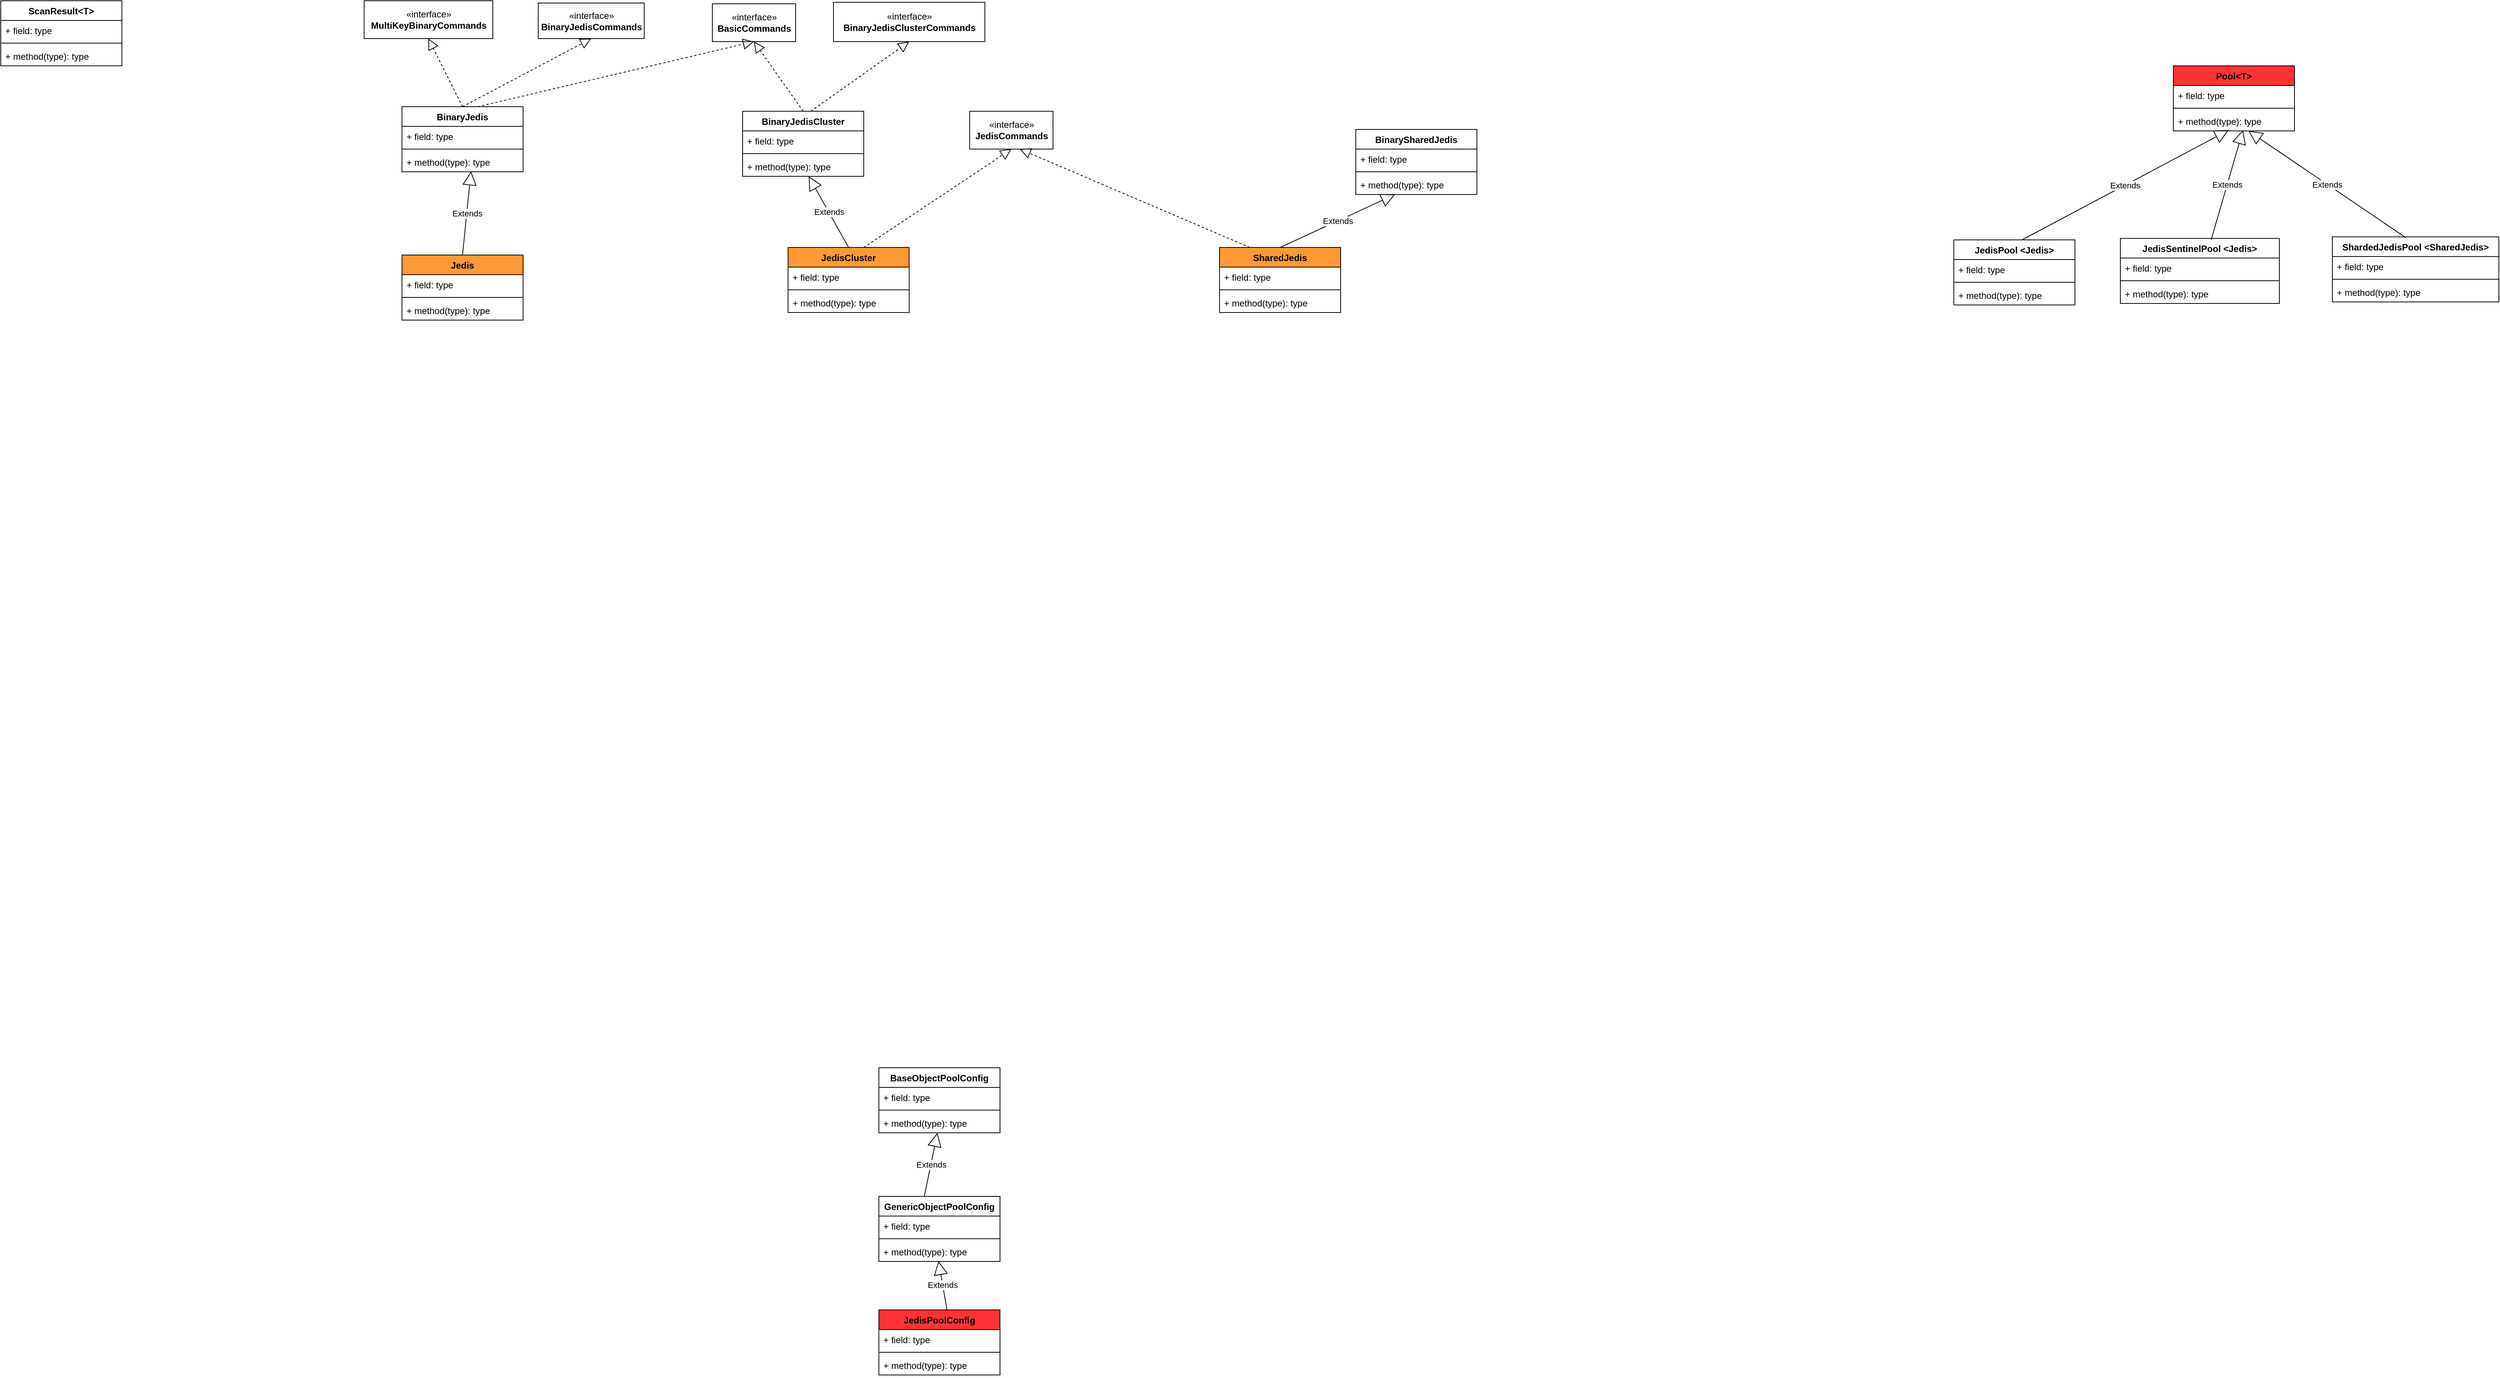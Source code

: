 <mxfile version="13.9.8" type="device"><diagram id="zHo9ZQIUBLA-3ywJ099l" name="第 1 页"><mxGraphModel dx="1395" dy="704" grid="1" gridSize="10" guides="1" tooltips="1" connect="1" arrows="1" fold="1" page="1" pageScale="1" pageWidth="33000" pageHeight="46081" math="0" shadow="0"><root><mxCell id="0"/><mxCell id="1" parent="0"/><mxCell id="RMdQdGHedfBJhvrGw7xz-1" value="ScanResult&lt;T&gt;" style="swimlane;fontStyle=1;align=center;verticalAlign=top;childLayout=stackLayout;horizontal=1;startSize=26;horizontalStack=0;resizeParent=1;resizeParentMax=0;resizeLast=0;collapsible=1;marginBottom=0;" parent="1" vertex="1"><mxGeometry x="320" y="240" width="160" height="86" as="geometry"/></mxCell><mxCell id="RMdQdGHedfBJhvrGw7xz-2" value="+ field: type" style="text;strokeColor=none;fillColor=none;align=left;verticalAlign=top;spacingLeft=4;spacingRight=4;overflow=hidden;rotatable=0;points=[[0,0.5],[1,0.5]];portConstraint=eastwest;" parent="RMdQdGHedfBJhvrGw7xz-1" vertex="1"><mxGeometry y="26" width="160" height="26" as="geometry"/></mxCell><mxCell id="RMdQdGHedfBJhvrGw7xz-3" value="" style="line;strokeWidth=1;fillColor=none;align=left;verticalAlign=middle;spacingTop=-1;spacingLeft=3;spacingRight=3;rotatable=0;labelPosition=right;points=[];portConstraint=eastwest;" parent="RMdQdGHedfBJhvrGw7xz-1" vertex="1"><mxGeometry y="52" width="160" height="8" as="geometry"/></mxCell><mxCell id="RMdQdGHedfBJhvrGw7xz-4" value="+ method(type): type" style="text;strokeColor=none;fillColor=none;align=left;verticalAlign=top;spacingLeft=4;spacingRight=4;overflow=hidden;rotatable=0;points=[[0,0.5],[1,0.5]];portConstraint=eastwest;" parent="RMdQdGHedfBJhvrGw7xz-1" vertex="1"><mxGeometry y="60" width="160" height="26" as="geometry"/></mxCell><mxCell id="Lz0G5NmukoS1yir2PJES-1" value="JedisCluster" style="swimlane;fontStyle=1;align=center;verticalAlign=top;childLayout=stackLayout;horizontal=1;startSize=26;horizontalStack=0;resizeParent=1;resizeParentMax=0;resizeLast=0;collapsible=1;marginBottom=0;fillColor=#FF9933;" parent="1" vertex="1"><mxGeometry x="1360" y="566" width="160" height="86" as="geometry"/></mxCell><mxCell id="Lz0G5NmukoS1yir2PJES-9" value="Extends" style="endArrow=block;endSize=16;endFill=0;html=1;" parent="Lz0G5NmukoS1yir2PJES-1" target="Lz0G5NmukoS1yir2PJES-8" edge="1"><mxGeometry width="160" relative="1" as="geometry"><mxPoint x="80" as="sourcePoint"/><mxPoint x="240" as="targetPoint"/></mxGeometry></mxCell><mxCell id="Lz0G5NmukoS1yir2PJES-11" value="" style="endArrow=block;dashed=1;endFill=0;endSize=12;html=1;entryX=0.5;entryY=1;entryDx=0;entryDy=0;" parent="Lz0G5NmukoS1yir2PJES-1" target="Lz0G5NmukoS1yir2PJES-10" edge="1"><mxGeometry width="160" relative="1" as="geometry"><mxPoint x="100" as="sourcePoint"/><mxPoint x="260" as="targetPoint"/></mxGeometry></mxCell><mxCell id="Lz0G5NmukoS1yir2PJES-2" value="+ field: type" style="text;strokeColor=none;fillColor=none;align=left;verticalAlign=top;spacingLeft=4;spacingRight=4;overflow=hidden;rotatable=0;points=[[0,0.5],[1,0.5]];portConstraint=eastwest;" parent="Lz0G5NmukoS1yir2PJES-1" vertex="1"><mxGeometry y="26" width="160" height="26" as="geometry"/></mxCell><mxCell id="Lz0G5NmukoS1yir2PJES-3" value="" style="line;strokeWidth=1;fillColor=none;align=left;verticalAlign=middle;spacingTop=-1;spacingLeft=3;spacingRight=3;rotatable=0;labelPosition=right;points=[];portConstraint=eastwest;" parent="Lz0G5NmukoS1yir2PJES-1" vertex="1"><mxGeometry y="52" width="160" height="8" as="geometry"/></mxCell><mxCell id="Lz0G5NmukoS1yir2PJES-4" value="+ method(type): type" style="text;strokeColor=none;fillColor=none;align=left;verticalAlign=top;spacingLeft=4;spacingRight=4;overflow=hidden;rotatable=0;points=[[0,0.5],[1,0.5]];portConstraint=eastwest;" parent="Lz0G5NmukoS1yir2PJES-1" vertex="1"><mxGeometry y="60" width="160" height="26" as="geometry"/></mxCell><mxCell id="Lz0G5NmukoS1yir2PJES-5" value="BinaryJedisCluster" style="swimlane;fontStyle=1;align=center;verticalAlign=top;childLayout=stackLayout;horizontal=1;startSize=26;horizontalStack=0;resizeParent=1;resizeParentMax=0;resizeLast=0;collapsible=1;marginBottom=0;" parent="1" vertex="1"><mxGeometry x="1300" y="386" width="160" height="86" as="geometry"/></mxCell><mxCell id="Lz0G5NmukoS1yir2PJES-15" value="" style="endArrow=block;dashed=1;endFill=0;endSize=12;html=1;entryX=0.5;entryY=1;entryDx=0;entryDy=0;" parent="Lz0G5NmukoS1yir2PJES-5" target="Lz0G5NmukoS1yir2PJES-12" edge="1"><mxGeometry width="160" relative="1" as="geometry"><mxPoint x="80" as="sourcePoint"/><mxPoint x="240" as="targetPoint"/></mxGeometry></mxCell><mxCell id="Lz0G5NmukoS1yir2PJES-18" value="" style="endArrow=block;dashed=1;endFill=0;endSize=12;html=1;entryX=0.5;entryY=1;entryDx=0;entryDy=0;" parent="Lz0G5NmukoS1yir2PJES-5" target="Lz0G5NmukoS1yir2PJES-16" edge="1"><mxGeometry width="160" relative="1" as="geometry"><mxPoint x="90" as="sourcePoint"/><mxPoint x="250" as="targetPoint"/></mxGeometry></mxCell><mxCell id="Lz0G5NmukoS1yir2PJES-6" value="+ field: type" style="text;strokeColor=none;fillColor=none;align=left;verticalAlign=top;spacingLeft=4;spacingRight=4;overflow=hidden;rotatable=0;points=[[0,0.5],[1,0.5]];portConstraint=eastwest;" parent="Lz0G5NmukoS1yir2PJES-5" vertex="1"><mxGeometry y="26" width="160" height="26" as="geometry"/></mxCell><mxCell id="Lz0G5NmukoS1yir2PJES-7" value="" style="line;strokeWidth=1;fillColor=none;align=left;verticalAlign=middle;spacingTop=-1;spacingLeft=3;spacingRight=3;rotatable=0;labelPosition=right;points=[];portConstraint=eastwest;" parent="Lz0G5NmukoS1yir2PJES-5" vertex="1"><mxGeometry y="52" width="160" height="8" as="geometry"/></mxCell><mxCell id="Lz0G5NmukoS1yir2PJES-8" value="+ method(type): type" style="text;strokeColor=none;fillColor=none;align=left;verticalAlign=top;spacingLeft=4;spacingRight=4;overflow=hidden;rotatable=0;points=[[0,0.5],[1,0.5]];portConstraint=eastwest;" parent="Lz0G5NmukoS1yir2PJES-5" vertex="1"><mxGeometry y="60" width="160" height="26" as="geometry"/></mxCell><mxCell id="Lz0G5NmukoS1yir2PJES-10" value="«interface»&lt;br&gt;&lt;b&gt;JedisCommands&lt;/b&gt;" style="html=1;" parent="1" vertex="1"><mxGeometry x="1600" y="386" width="110" height="50" as="geometry"/></mxCell><mxCell id="Lz0G5NmukoS1yir2PJES-12" value="«interface»&lt;br&gt;&lt;b&gt;BasicCommands&lt;/b&gt;" style="html=1;" parent="1" vertex="1"><mxGeometry x="1260" y="244" width="110" height="50" as="geometry"/></mxCell><mxCell id="Lz0G5NmukoS1yir2PJES-16" value="«interface»&lt;br&gt;&lt;b&gt;BinaryJedisClusterCommands&lt;/b&gt;" style="html=1;" parent="1" vertex="1"><mxGeometry x="1420" y="242" width="200" height="52" as="geometry"/></mxCell><mxCell id="Lz0G5NmukoS1yir2PJES-19" value="Jedis" style="swimlane;fontStyle=1;align=center;verticalAlign=top;childLayout=stackLayout;horizontal=1;startSize=26;horizontalStack=0;resizeParent=1;resizeParentMax=0;resizeLast=0;collapsible=1;marginBottom=0;fillColor=#FF9933;" parent="1" vertex="1"><mxGeometry x="850" y="576" width="160" height="86" as="geometry"/></mxCell><mxCell id="Lz0G5NmukoS1yir2PJES-20" value="+ field: type" style="text;strokeColor=none;fillColor=none;align=left;verticalAlign=top;spacingLeft=4;spacingRight=4;overflow=hidden;rotatable=0;points=[[0,0.5],[1,0.5]];portConstraint=eastwest;" parent="Lz0G5NmukoS1yir2PJES-19" vertex="1"><mxGeometry y="26" width="160" height="26" as="geometry"/></mxCell><mxCell id="Lz0G5NmukoS1yir2PJES-21" value="" style="line;strokeWidth=1;fillColor=none;align=left;verticalAlign=middle;spacingTop=-1;spacingLeft=3;spacingRight=3;rotatable=0;labelPosition=right;points=[];portConstraint=eastwest;" parent="Lz0G5NmukoS1yir2PJES-19" vertex="1"><mxGeometry y="52" width="160" height="8" as="geometry"/></mxCell><mxCell id="Lz0G5NmukoS1yir2PJES-22" value="+ method(type): type" style="text;strokeColor=none;fillColor=none;align=left;verticalAlign=top;spacingLeft=4;spacingRight=4;overflow=hidden;rotatable=0;points=[[0,0.5],[1,0.5]];portConstraint=eastwest;" parent="Lz0G5NmukoS1yir2PJES-19" vertex="1"><mxGeometry y="60" width="160" height="26" as="geometry"/></mxCell><mxCell id="Lz0G5NmukoS1yir2PJES-23" value="BinaryJedis" style="swimlane;fontStyle=1;align=center;verticalAlign=top;childLayout=stackLayout;horizontal=1;startSize=26;horizontalStack=0;resizeParent=1;resizeParentMax=0;resizeLast=0;collapsible=1;marginBottom=0;" parent="1" vertex="1"><mxGeometry x="850" y="380" width="160" height="86" as="geometry"/></mxCell><mxCell id="Lz0G5NmukoS1yir2PJES-28" value="" style="endArrow=block;dashed=1;endFill=0;endSize=12;html=1;entryX=0.5;entryY=1;entryDx=0;entryDy=0;" parent="Lz0G5NmukoS1yir2PJES-23" target="Lz0G5NmukoS1yir2PJES-12" edge="1"><mxGeometry width="160" relative="1" as="geometry"><mxPoint x="100" as="sourcePoint"/><mxPoint x="260" as="targetPoint"/></mxGeometry></mxCell><mxCell id="Lz0G5NmukoS1yir2PJES-32" value="" style="endArrow=block;dashed=1;endFill=0;endSize=12;html=1;entryX=0.5;entryY=1;entryDx=0;entryDy=0;" parent="Lz0G5NmukoS1yir2PJES-23" target="Lz0G5NmukoS1yir2PJES-31" edge="1"><mxGeometry width="160" relative="1" as="geometry"><mxPoint x="80" as="sourcePoint"/><mxPoint x="240" as="targetPoint"/></mxGeometry></mxCell><mxCell id="Lz0G5NmukoS1yir2PJES-24" value="+ field: type" style="text;strokeColor=none;fillColor=none;align=left;verticalAlign=top;spacingLeft=4;spacingRight=4;overflow=hidden;rotatable=0;points=[[0,0.5],[1,0.5]];portConstraint=eastwest;" parent="Lz0G5NmukoS1yir2PJES-23" vertex="1"><mxGeometry y="26" width="160" height="26" as="geometry"/></mxCell><mxCell id="Lz0G5NmukoS1yir2PJES-25" value="" style="line;strokeWidth=1;fillColor=none;align=left;verticalAlign=middle;spacingTop=-1;spacingLeft=3;spacingRight=3;rotatable=0;labelPosition=right;points=[];portConstraint=eastwest;" parent="Lz0G5NmukoS1yir2PJES-23" vertex="1"><mxGeometry y="52" width="160" height="8" as="geometry"/></mxCell><mxCell id="Lz0G5NmukoS1yir2PJES-26" value="+ method(type): type" style="text;strokeColor=none;fillColor=none;align=left;verticalAlign=top;spacingLeft=4;spacingRight=4;overflow=hidden;rotatable=0;points=[[0,0.5],[1,0.5]];portConstraint=eastwest;" parent="Lz0G5NmukoS1yir2PJES-23" vertex="1"><mxGeometry y="60" width="160" height="26" as="geometry"/></mxCell><mxCell id="Lz0G5NmukoS1yir2PJES-27" value="Extends" style="endArrow=block;endSize=16;endFill=0;html=1;entryX=0.57;entryY=0.974;entryDx=0;entryDy=0;entryPerimeter=0;exitX=0.5;exitY=0;exitDx=0;exitDy=0;" parent="1" source="Lz0G5NmukoS1yir2PJES-19" target="Lz0G5NmukoS1yir2PJES-26" edge="1"><mxGeometry width="160" relative="1" as="geometry"><mxPoint x="1030" y="570" as="sourcePoint"/><mxPoint x="1190" y="570" as="targetPoint"/></mxGeometry></mxCell><mxCell id="Lz0G5NmukoS1yir2PJES-29" value="«interface»&lt;br&gt;&lt;b&gt;BinaryJedisCommands&lt;/b&gt;" style="html=1;" parent="1" vertex="1"><mxGeometry x="1030" y="243" width="140" height="47" as="geometry"/></mxCell><mxCell id="Lz0G5NmukoS1yir2PJES-30" value="" style="endArrow=block;dashed=1;endFill=0;endSize=12;html=1;entryX=0.5;entryY=1;entryDx=0;entryDy=0;exitX=0.5;exitY=0;exitDx=0;exitDy=0;" parent="1" source="Lz0G5NmukoS1yir2PJES-23" target="Lz0G5NmukoS1yir2PJES-29" edge="1"><mxGeometry width="160" relative="1" as="geometry"><mxPoint x="1100" y="390" as="sourcePoint"/><mxPoint x="1260" y="390" as="targetPoint"/></mxGeometry></mxCell><mxCell id="Lz0G5NmukoS1yir2PJES-31" value="«interface»&lt;br&gt;&lt;b&gt;MultiKeyBinaryCommands&lt;/b&gt;" style="html=1;" parent="1" vertex="1"><mxGeometry x="800" y="240" width="170" height="50" as="geometry"/></mxCell><mxCell id="Lz0G5NmukoS1yir2PJES-33" value="Pool&lt;T&gt;" style="swimlane;fontStyle=1;align=center;verticalAlign=top;childLayout=stackLayout;horizontal=1;startSize=26;horizontalStack=0;resizeParent=1;resizeParentMax=0;resizeLast=0;collapsible=1;marginBottom=0;fillColor=#FF3333;" parent="1" vertex="1"><mxGeometry x="3190" y="326" width="160" height="86" as="geometry"/></mxCell><mxCell id="Lz0G5NmukoS1yir2PJES-34" value="+ field: type" style="text;strokeColor=none;fillColor=none;align=left;verticalAlign=top;spacingLeft=4;spacingRight=4;overflow=hidden;rotatable=0;points=[[0,0.5],[1,0.5]];portConstraint=eastwest;" parent="Lz0G5NmukoS1yir2PJES-33" vertex="1"><mxGeometry y="26" width="160" height="26" as="geometry"/></mxCell><mxCell id="Lz0G5NmukoS1yir2PJES-35" value="" style="line;strokeWidth=1;fillColor=none;align=left;verticalAlign=middle;spacingTop=-1;spacingLeft=3;spacingRight=3;rotatable=0;labelPosition=right;points=[];portConstraint=eastwest;" parent="Lz0G5NmukoS1yir2PJES-33" vertex="1"><mxGeometry y="52" width="160" height="8" as="geometry"/></mxCell><mxCell id="Lz0G5NmukoS1yir2PJES-36" value="+ method(type): type" style="text;strokeColor=none;fillColor=none;align=left;verticalAlign=top;spacingLeft=4;spacingRight=4;overflow=hidden;rotatable=0;points=[[0,0.5],[1,0.5]];portConstraint=eastwest;" parent="Lz0G5NmukoS1yir2PJES-33" vertex="1"><mxGeometry y="60" width="160" height="26" as="geometry"/></mxCell><mxCell id="Lz0G5NmukoS1yir2PJES-37" value="JedisPool &lt;Jedis&gt;" style="swimlane;fontStyle=1;align=center;verticalAlign=top;childLayout=stackLayout;horizontal=1;startSize=26;horizontalStack=0;resizeParent=1;resizeParentMax=0;resizeLast=0;collapsible=1;marginBottom=0;fillColor=#FFFFFF;" parent="1" vertex="1"><mxGeometry x="2900" y="556" width="160" height="86" as="geometry"/></mxCell><mxCell id="Lz0G5NmukoS1yir2PJES-41" value="Extends" style="endArrow=block;endSize=16;endFill=0;html=1;entryX=0.456;entryY=0.962;entryDx=0;entryDy=0;entryPerimeter=0;" parent="Lz0G5NmukoS1yir2PJES-37" target="Lz0G5NmukoS1yir2PJES-36" edge="1"><mxGeometry width="160" relative="1" as="geometry"><mxPoint x="90" as="sourcePoint"/><mxPoint x="250" as="targetPoint"/></mxGeometry></mxCell><mxCell id="Lz0G5NmukoS1yir2PJES-38" value="+ field: type" style="text;strokeColor=none;fillColor=none;align=left;verticalAlign=top;spacingLeft=4;spacingRight=4;overflow=hidden;rotatable=0;points=[[0,0.5],[1,0.5]];portConstraint=eastwest;" parent="Lz0G5NmukoS1yir2PJES-37" vertex="1"><mxGeometry y="26" width="160" height="26" as="geometry"/></mxCell><mxCell id="Lz0G5NmukoS1yir2PJES-39" value="" style="line;strokeWidth=1;fillColor=none;align=left;verticalAlign=middle;spacingTop=-1;spacingLeft=3;spacingRight=3;rotatable=0;labelPosition=right;points=[];portConstraint=eastwest;" parent="Lz0G5NmukoS1yir2PJES-37" vertex="1"><mxGeometry y="52" width="160" height="8" as="geometry"/></mxCell><mxCell id="Lz0G5NmukoS1yir2PJES-40" value="+ method(type): type" style="text;strokeColor=none;fillColor=none;align=left;verticalAlign=top;spacingLeft=4;spacingRight=4;overflow=hidden;rotatable=0;points=[[0,0.5],[1,0.5]];portConstraint=eastwest;" parent="Lz0G5NmukoS1yir2PJES-37" vertex="1"><mxGeometry y="60" width="160" height="26" as="geometry"/></mxCell><mxCell id="Lz0G5NmukoS1yir2PJES-42" value="JedisSentinelPool &lt;Jedis&gt;" style="swimlane;fontStyle=1;align=center;verticalAlign=top;childLayout=stackLayout;horizontal=1;startSize=26;horizontalStack=0;resizeParent=1;resizeParentMax=0;resizeLast=0;collapsible=1;marginBottom=0;fillColor=#FFFFFF;" parent="1" vertex="1"><mxGeometry x="3120" y="554" width="210" height="86" as="geometry"/></mxCell><mxCell id="Lz0G5NmukoS1yir2PJES-43" value="+ field: type" style="text;strokeColor=none;fillColor=none;align=left;verticalAlign=top;spacingLeft=4;spacingRight=4;overflow=hidden;rotatable=0;points=[[0,0.5],[1,0.5]];portConstraint=eastwest;" parent="Lz0G5NmukoS1yir2PJES-42" vertex="1"><mxGeometry y="26" width="210" height="26" as="geometry"/></mxCell><mxCell id="Lz0G5NmukoS1yir2PJES-44" value="" style="line;strokeWidth=1;fillColor=none;align=left;verticalAlign=middle;spacingTop=-1;spacingLeft=3;spacingRight=3;rotatable=0;labelPosition=right;points=[];portConstraint=eastwest;" parent="Lz0G5NmukoS1yir2PJES-42" vertex="1"><mxGeometry y="52" width="210" height="8" as="geometry"/></mxCell><mxCell id="Lz0G5NmukoS1yir2PJES-45" value="+ method(type): type" style="text;strokeColor=none;fillColor=none;align=left;verticalAlign=top;spacingLeft=4;spacingRight=4;overflow=hidden;rotatable=0;points=[[0,0.5],[1,0.5]];portConstraint=eastwest;" parent="Lz0G5NmukoS1yir2PJES-42" vertex="1"><mxGeometry y="60" width="210" height="26" as="geometry"/></mxCell><mxCell id="Lz0G5NmukoS1yir2PJES-46" value="Extends" style="endArrow=block;endSize=16;endFill=0;html=1;entryX=0.575;entryY=0.962;entryDx=0;entryDy=0;entryPerimeter=0;exitX=0.571;exitY=0.023;exitDx=0;exitDy=0;exitPerimeter=0;" parent="1" source="Lz0G5NmukoS1yir2PJES-42" target="Lz0G5NmukoS1yir2PJES-36" edge="1"><mxGeometry width="160" relative="1" as="geometry"><mxPoint x="3230" y="556" as="sourcePoint"/><mxPoint x="3390" y="556" as="targetPoint"/></mxGeometry></mxCell><mxCell id="Lz0G5NmukoS1yir2PJES-47" value="ShardedJedisPool &lt;SharedJedis&gt;" style="swimlane;fontStyle=1;align=center;verticalAlign=top;childLayout=stackLayout;horizontal=1;startSize=26;horizontalStack=0;resizeParent=1;resizeParentMax=0;resizeLast=0;collapsible=1;marginBottom=0;fillColor=#FFFFFF;" parent="1" vertex="1"><mxGeometry x="3400" y="552" width="220" height="86" as="geometry"/></mxCell><mxCell id="Lz0G5NmukoS1yir2PJES-48" value="+ field: type" style="text;strokeColor=none;fillColor=none;align=left;verticalAlign=top;spacingLeft=4;spacingRight=4;overflow=hidden;rotatable=0;points=[[0,0.5],[1,0.5]];portConstraint=eastwest;" parent="Lz0G5NmukoS1yir2PJES-47" vertex="1"><mxGeometry y="26" width="220" height="26" as="geometry"/></mxCell><mxCell id="Lz0G5NmukoS1yir2PJES-49" value="" style="line;strokeWidth=1;fillColor=none;align=left;verticalAlign=middle;spacingTop=-1;spacingLeft=3;spacingRight=3;rotatable=0;labelPosition=right;points=[];portConstraint=eastwest;" parent="Lz0G5NmukoS1yir2PJES-47" vertex="1"><mxGeometry y="52" width="220" height="8" as="geometry"/></mxCell><mxCell id="Lz0G5NmukoS1yir2PJES-50" value="+ method(type): type" style="text;strokeColor=none;fillColor=none;align=left;verticalAlign=top;spacingLeft=4;spacingRight=4;overflow=hidden;rotatable=0;points=[[0,0.5],[1,0.5]];portConstraint=eastwest;" parent="Lz0G5NmukoS1yir2PJES-47" vertex="1"><mxGeometry y="60" width="220" height="26" as="geometry"/></mxCell><mxCell id="Lz0G5NmukoS1yir2PJES-51" value="Extends" style="endArrow=block;endSize=16;endFill=0;html=1;exitX=0.441;exitY=0.012;exitDx=0;exitDy=0;exitPerimeter=0;" parent="1" source="Lz0G5NmukoS1yir2PJES-47" target="Lz0G5NmukoS1yir2PJES-36" edge="1"><mxGeometry width="160" relative="1" as="geometry"><mxPoint x="3520" y="526" as="sourcePoint"/><mxPoint x="3680" y="526" as="targetPoint"/></mxGeometry></mxCell><mxCell id="Lz0G5NmukoS1yir2PJES-52" value="SharedJedis" style="swimlane;fontStyle=1;align=center;verticalAlign=top;childLayout=stackLayout;horizontal=1;startSize=26;horizontalStack=0;resizeParent=1;resizeParentMax=0;resizeLast=0;collapsible=1;marginBottom=0;fillColor=#FF9933;" parent="1" vertex="1"><mxGeometry x="1930" y="566" width="160" height="86" as="geometry"/></mxCell><mxCell id="Lz0G5NmukoS1yir2PJES-53" value="+ field: type" style="text;strokeColor=none;fillColor=none;align=left;verticalAlign=top;spacingLeft=4;spacingRight=4;overflow=hidden;rotatable=0;points=[[0,0.5],[1,0.5]];portConstraint=eastwest;" parent="Lz0G5NmukoS1yir2PJES-52" vertex="1"><mxGeometry y="26" width="160" height="26" as="geometry"/></mxCell><mxCell id="Lz0G5NmukoS1yir2PJES-54" value="" style="line;strokeWidth=1;fillColor=none;align=left;verticalAlign=middle;spacingTop=-1;spacingLeft=3;spacingRight=3;rotatable=0;labelPosition=right;points=[];portConstraint=eastwest;" parent="Lz0G5NmukoS1yir2PJES-52" vertex="1"><mxGeometry y="52" width="160" height="8" as="geometry"/></mxCell><mxCell id="Lz0G5NmukoS1yir2PJES-55" value="+ method(type): type" style="text;strokeColor=none;fillColor=none;align=left;verticalAlign=top;spacingLeft=4;spacingRight=4;overflow=hidden;rotatable=0;points=[[0,0.5],[1,0.5]];portConstraint=eastwest;" parent="Lz0G5NmukoS1yir2PJES-52" vertex="1"><mxGeometry y="60" width="160" height="26" as="geometry"/></mxCell><mxCell id="Lz0G5NmukoS1yir2PJES-56" value="BinarySharedJedis" style="swimlane;fontStyle=1;align=center;verticalAlign=top;childLayout=stackLayout;horizontal=1;startSize=26;horizontalStack=0;resizeParent=1;resizeParentMax=0;resizeLast=0;collapsible=1;marginBottom=0;fillColor=#FFFFFF;" parent="1" vertex="1"><mxGeometry x="2110" y="410" width="160" height="86" as="geometry"/></mxCell><mxCell id="Lz0G5NmukoS1yir2PJES-57" value="+ field: type" style="text;strokeColor=none;fillColor=none;align=left;verticalAlign=top;spacingLeft=4;spacingRight=4;overflow=hidden;rotatable=0;points=[[0,0.5],[1,0.5]];portConstraint=eastwest;" parent="Lz0G5NmukoS1yir2PJES-56" vertex="1"><mxGeometry y="26" width="160" height="26" as="geometry"/></mxCell><mxCell id="Lz0G5NmukoS1yir2PJES-58" value="" style="line;strokeWidth=1;fillColor=none;align=left;verticalAlign=middle;spacingTop=-1;spacingLeft=3;spacingRight=3;rotatable=0;labelPosition=right;points=[];portConstraint=eastwest;" parent="Lz0G5NmukoS1yir2PJES-56" vertex="1"><mxGeometry y="52" width="160" height="8" as="geometry"/></mxCell><mxCell id="Lz0G5NmukoS1yir2PJES-59" value="+ method(type): type" style="text;strokeColor=none;fillColor=none;align=left;verticalAlign=top;spacingLeft=4;spacingRight=4;overflow=hidden;rotatable=0;points=[[0,0.5],[1,0.5]];portConstraint=eastwest;" parent="Lz0G5NmukoS1yir2PJES-56" vertex="1"><mxGeometry y="60" width="160" height="26" as="geometry"/></mxCell><mxCell id="Lz0G5NmukoS1yir2PJES-60" value="Extends" style="endArrow=block;endSize=16;endFill=0;html=1;exitX=0.5;exitY=0;exitDx=0;exitDy=0;" parent="1" source="Lz0G5NmukoS1yir2PJES-52" target="Lz0G5NmukoS1yir2PJES-59" edge="1"><mxGeometry width="160" relative="1" as="geometry"><mxPoint x="2050" y="566" as="sourcePoint"/><mxPoint x="2210" y="566" as="targetPoint"/></mxGeometry></mxCell><mxCell id="Lz0G5NmukoS1yir2PJES-61" value="" style="endArrow=block;dashed=1;endFill=0;endSize=12;html=1;entryX=0.602;entryY=1;entryDx=0;entryDy=0;entryPerimeter=0;exitX=0.25;exitY=0;exitDx=0;exitDy=0;" parent="1" source="Lz0G5NmukoS1yir2PJES-52" target="Lz0G5NmukoS1yir2PJES-10" edge="1"><mxGeometry width="160" relative="1" as="geometry"><mxPoint x="2010" y="570" as="sourcePoint"/><mxPoint x="2170" y="570" as="targetPoint"/></mxGeometry></mxCell><mxCell id="UC12xAtCBCQ7hM1ktbsx-1" value="JedisPoolConfig" style="swimlane;fontStyle=1;align=center;verticalAlign=top;childLayout=stackLayout;horizontal=1;startSize=26;horizontalStack=0;resizeParent=1;resizeParentMax=0;resizeLast=0;collapsible=1;marginBottom=0;fillColor=#FF3333;" vertex="1" parent="1"><mxGeometry x="1480" y="1970" width="160" height="86" as="geometry"/></mxCell><mxCell id="UC12xAtCBCQ7hM1ktbsx-9" value="Extends" style="endArrow=block;endSize=16;endFill=0;html=1;entryX=0.492;entryY=0.974;entryDx=0;entryDy=0;entryPerimeter=0;" edge="1" parent="UC12xAtCBCQ7hM1ktbsx-1" target="UC12xAtCBCQ7hM1ktbsx-8"><mxGeometry width="160" relative="1" as="geometry"><mxPoint x="90" as="sourcePoint"/><mxPoint x="250" as="targetPoint"/></mxGeometry></mxCell><mxCell id="UC12xAtCBCQ7hM1ktbsx-2" value="+ field: type" style="text;strokeColor=none;fillColor=none;align=left;verticalAlign=top;spacingLeft=4;spacingRight=4;overflow=hidden;rotatable=0;points=[[0,0.5],[1,0.5]];portConstraint=eastwest;" vertex="1" parent="UC12xAtCBCQ7hM1ktbsx-1"><mxGeometry y="26" width="160" height="26" as="geometry"/></mxCell><mxCell id="UC12xAtCBCQ7hM1ktbsx-3" value="" style="line;strokeWidth=1;fillColor=none;align=left;verticalAlign=middle;spacingTop=-1;spacingLeft=3;spacingRight=3;rotatable=0;labelPosition=right;points=[];portConstraint=eastwest;" vertex="1" parent="UC12xAtCBCQ7hM1ktbsx-1"><mxGeometry y="52" width="160" height="8" as="geometry"/></mxCell><mxCell id="UC12xAtCBCQ7hM1ktbsx-4" value="+ method(type): type" style="text;strokeColor=none;fillColor=none;align=left;verticalAlign=top;spacingLeft=4;spacingRight=4;overflow=hidden;rotatable=0;points=[[0,0.5],[1,0.5]];portConstraint=eastwest;" vertex="1" parent="UC12xAtCBCQ7hM1ktbsx-1"><mxGeometry y="60" width="160" height="26" as="geometry"/></mxCell><mxCell id="UC12xAtCBCQ7hM1ktbsx-5" value="GenericObjectPoolConfig" style="swimlane;fontStyle=1;align=center;verticalAlign=top;childLayout=stackLayout;horizontal=1;startSize=26;horizontalStack=0;resizeParent=1;resizeParentMax=0;resizeLast=0;collapsible=1;marginBottom=0;fillColor=#FFFFFF;" vertex="1" parent="1"><mxGeometry x="1480" y="1820" width="160" height="86" as="geometry"/></mxCell><mxCell id="UC12xAtCBCQ7hM1ktbsx-14" value="Extends" style="endArrow=block;endSize=16;endFill=0;html=1;" edge="1" parent="UC12xAtCBCQ7hM1ktbsx-5" target="UC12xAtCBCQ7hM1ktbsx-13"><mxGeometry width="160" relative="1" as="geometry"><mxPoint x="60" as="sourcePoint"/><mxPoint x="220" as="targetPoint"/></mxGeometry></mxCell><mxCell id="UC12xAtCBCQ7hM1ktbsx-6" value="+ field: type" style="text;strokeColor=none;fillColor=none;align=left;verticalAlign=top;spacingLeft=4;spacingRight=4;overflow=hidden;rotatable=0;points=[[0,0.5],[1,0.5]];portConstraint=eastwest;" vertex="1" parent="UC12xAtCBCQ7hM1ktbsx-5"><mxGeometry y="26" width="160" height="26" as="geometry"/></mxCell><mxCell id="UC12xAtCBCQ7hM1ktbsx-7" value="" style="line;strokeWidth=1;fillColor=none;align=left;verticalAlign=middle;spacingTop=-1;spacingLeft=3;spacingRight=3;rotatable=0;labelPosition=right;points=[];portConstraint=eastwest;" vertex="1" parent="UC12xAtCBCQ7hM1ktbsx-5"><mxGeometry y="52" width="160" height="8" as="geometry"/></mxCell><mxCell id="UC12xAtCBCQ7hM1ktbsx-8" value="+ method(type): type" style="text;strokeColor=none;fillColor=none;align=left;verticalAlign=top;spacingLeft=4;spacingRight=4;overflow=hidden;rotatable=0;points=[[0,0.5],[1,0.5]];portConstraint=eastwest;" vertex="1" parent="UC12xAtCBCQ7hM1ktbsx-5"><mxGeometry y="60" width="160" height="26" as="geometry"/></mxCell><mxCell id="UC12xAtCBCQ7hM1ktbsx-10" value="BaseObjectPoolConfig" style="swimlane;fontStyle=1;align=center;verticalAlign=top;childLayout=stackLayout;horizontal=1;startSize=26;horizontalStack=0;resizeParent=1;resizeParentMax=0;resizeLast=0;collapsible=1;marginBottom=0;fillColor=#FFFFFF;" vertex="1" parent="1"><mxGeometry x="1480" y="1650" width="160" height="86" as="geometry"/></mxCell><mxCell id="UC12xAtCBCQ7hM1ktbsx-11" value="+ field: type" style="text;strokeColor=none;fillColor=none;align=left;verticalAlign=top;spacingLeft=4;spacingRight=4;overflow=hidden;rotatable=0;points=[[0,0.5],[1,0.5]];portConstraint=eastwest;" vertex="1" parent="UC12xAtCBCQ7hM1ktbsx-10"><mxGeometry y="26" width="160" height="26" as="geometry"/></mxCell><mxCell id="UC12xAtCBCQ7hM1ktbsx-12" value="" style="line;strokeWidth=1;fillColor=none;align=left;verticalAlign=middle;spacingTop=-1;spacingLeft=3;spacingRight=3;rotatable=0;labelPosition=right;points=[];portConstraint=eastwest;" vertex="1" parent="UC12xAtCBCQ7hM1ktbsx-10"><mxGeometry y="52" width="160" height="8" as="geometry"/></mxCell><mxCell id="UC12xAtCBCQ7hM1ktbsx-13" value="+ method(type): type" style="text;strokeColor=none;fillColor=none;align=left;verticalAlign=top;spacingLeft=4;spacingRight=4;overflow=hidden;rotatable=0;points=[[0,0.5],[1,0.5]];portConstraint=eastwest;" vertex="1" parent="UC12xAtCBCQ7hM1ktbsx-10"><mxGeometry y="60" width="160" height="26" as="geometry"/></mxCell></root></mxGraphModel></diagram></mxfile>